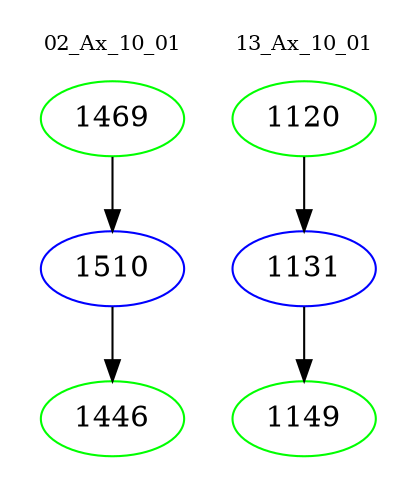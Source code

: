 digraph{
subgraph cluster_0 {
color = white
label = "02_Ax_10_01";
fontsize=10;
T0_1469 [label="1469", color="green"]
T0_1469 -> T0_1510 [color="black"]
T0_1510 [label="1510", color="blue"]
T0_1510 -> T0_1446 [color="black"]
T0_1446 [label="1446", color="green"]
}
subgraph cluster_1 {
color = white
label = "13_Ax_10_01";
fontsize=10;
T1_1120 [label="1120", color="green"]
T1_1120 -> T1_1131 [color="black"]
T1_1131 [label="1131", color="blue"]
T1_1131 -> T1_1149 [color="black"]
T1_1149 [label="1149", color="green"]
}
}
